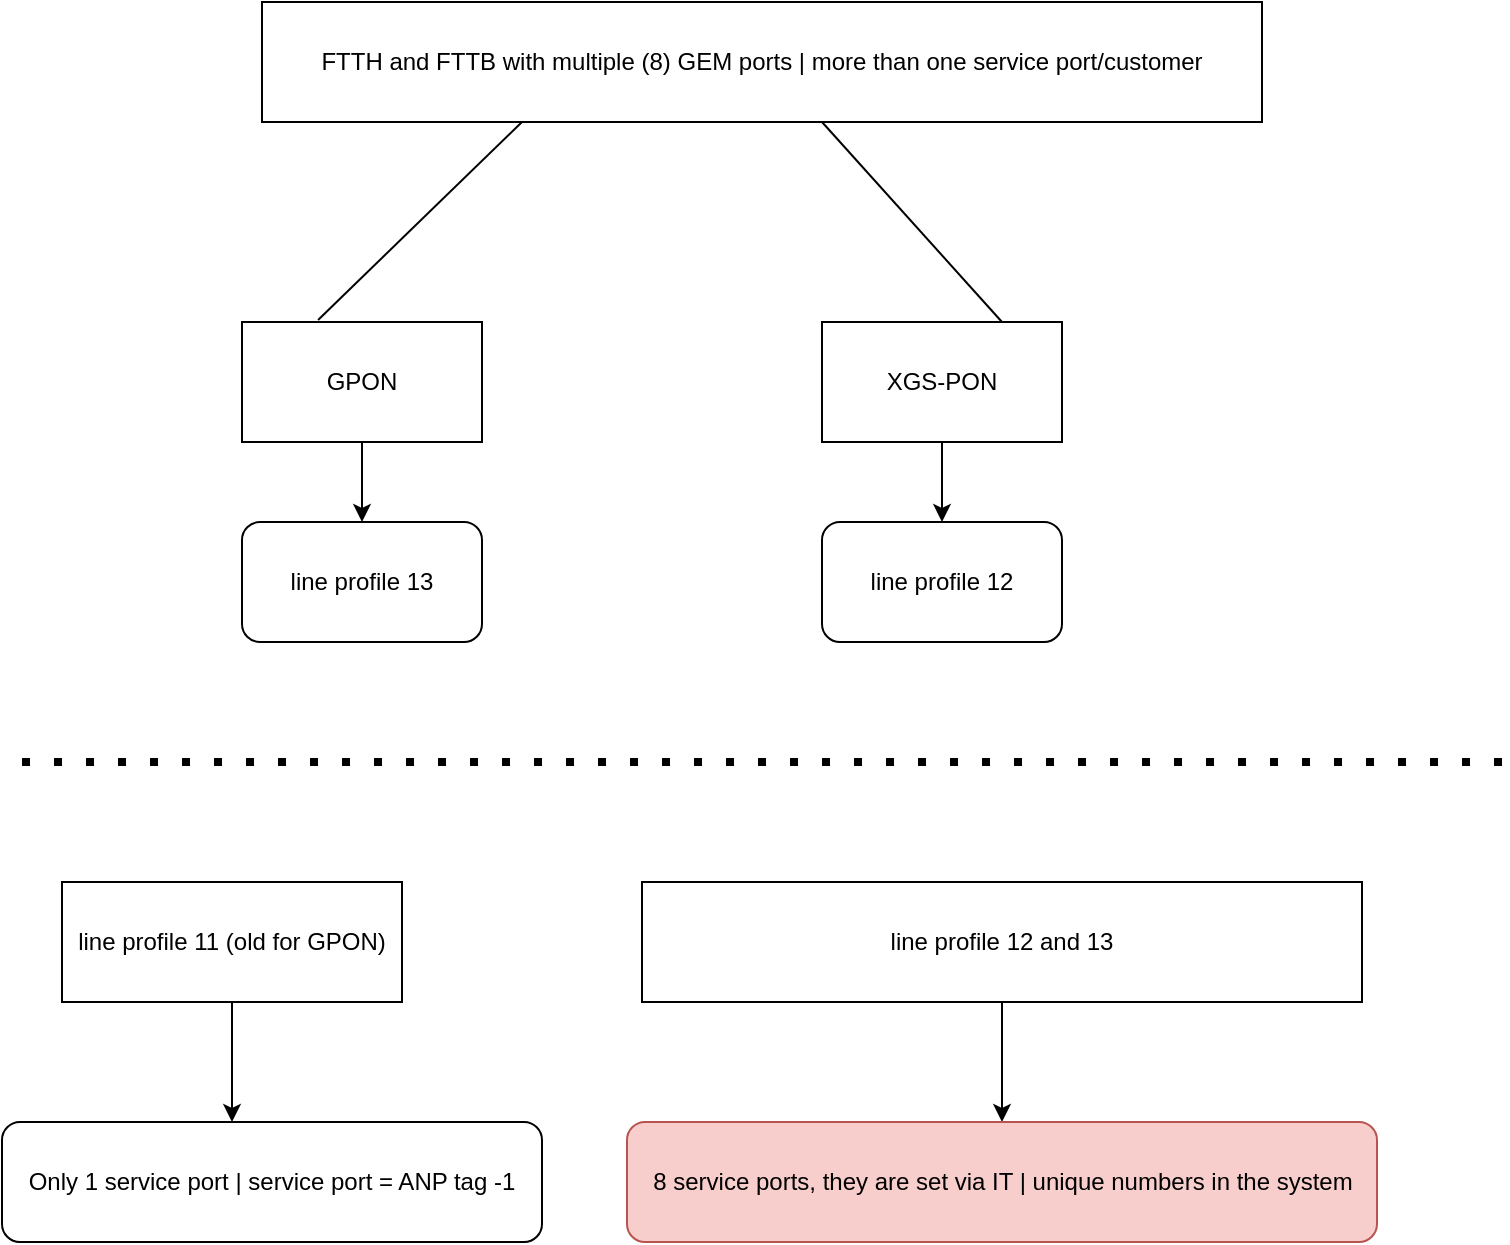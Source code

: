 <mxfile version="24.6.2" type="github">
  <diagram name="Page-1" id="3MonxlLLcVzK1O01Amrk">
    <mxGraphModel dx="2074" dy="1098" grid="1" gridSize="10" guides="1" tooltips="1" connect="1" arrows="1" fold="1" page="1" pageScale="1" pageWidth="850" pageHeight="1100" math="0" shadow="0">
      <root>
        <mxCell id="0" />
        <mxCell id="1" parent="0" />
        <mxCell id="bzgbEGntM1ouqCrIw5Lc-1" value="FTTH and FTTB with multiple (8)&amp;nbsp;GEM ports | more than one service port/customer" style="rounded=0;whiteSpace=wrap;html=1;" parent="1" vertex="1">
          <mxGeometry x="160" y="60" width="500" height="60" as="geometry" />
        </mxCell>
        <mxCell id="bzgbEGntM1ouqCrIw5Lc-12" value="" style="edgeStyle=orthogonalEdgeStyle;rounded=0;orthogonalLoop=1;jettySize=auto;html=1;" parent="1" source="bzgbEGntM1ouqCrIw5Lc-2" target="bzgbEGntM1ouqCrIw5Lc-8" edge="1">
          <mxGeometry relative="1" as="geometry" />
        </mxCell>
        <mxCell id="bzgbEGntM1ouqCrIw5Lc-2" value="GPON" style="rounded=0;whiteSpace=wrap;html=1;" parent="1" vertex="1">
          <mxGeometry x="150" y="220" width="120" height="60" as="geometry" />
        </mxCell>
        <mxCell id="bzgbEGntM1ouqCrIw5Lc-10" style="edgeStyle=orthogonalEdgeStyle;rounded=0;orthogonalLoop=1;jettySize=auto;html=1;entryX=0.5;entryY=0;entryDx=0;entryDy=0;" parent="1" source="bzgbEGntM1ouqCrIw5Lc-3" target="bzgbEGntM1ouqCrIw5Lc-7" edge="1">
          <mxGeometry relative="1" as="geometry" />
        </mxCell>
        <mxCell id="bzgbEGntM1ouqCrIw5Lc-3" value="XGS-PON" style="rounded=0;whiteSpace=wrap;html=1;" parent="1" vertex="1">
          <mxGeometry x="440" y="220" width="120" height="60" as="geometry" />
        </mxCell>
        <mxCell id="bzgbEGntM1ouqCrIw5Lc-5" value="" style="endArrow=none;html=1;rounded=0;exitX=0.317;exitY=-0.017;exitDx=0;exitDy=0;exitPerimeter=0;" parent="1" source="bzgbEGntM1ouqCrIw5Lc-2" edge="1">
          <mxGeometry width="50" height="50" relative="1" as="geometry">
            <mxPoint x="240" y="170" as="sourcePoint" />
            <mxPoint x="290" y="120" as="targetPoint" />
          </mxGeometry>
        </mxCell>
        <mxCell id="bzgbEGntM1ouqCrIw5Lc-6" value="" style="endArrow=none;html=1;rounded=0;exitX=0.75;exitY=0;exitDx=0;exitDy=0;" parent="1" source="bzgbEGntM1ouqCrIw5Lc-3" edge="1">
          <mxGeometry width="50" height="50" relative="1" as="geometry">
            <mxPoint x="490" y="170" as="sourcePoint" />
            <mxPoint x="440" y="120" as="targetPoint" />
          </mxGeometry>
        </mxCell>
        <mxCell id="bzgbEGntM1ouqCrIw5Lc-7" value="line profile 12" style="rounded=1;whiteSpace=wrap;html=1;" parent="1" vertex="1">
          <mxGeometry x="440" y="320" width="120" height="60" as="geometry" />
        </mxCell>
        <mxCell id="bzgbEGntM1ouqCrIw5Lc-8" value="line profile 13" style="rounded=1;whiteSpace=wrap;html=1;" parent="1" vertex="1">
          <mxGeometry x="150" y="320" width="120" height="60" as="geometry" />
        </mxCell>
        <mxCell id="bzgbEGntM1ouqCrIw5Lc-17" style="edgeStyle=orthogonalEdgeStyle;rounded=0;orthogonalLoop=1;jettySize=auto;html=1;" parent="1" source="bzgbEGntM1ouqCrIw5Lc-14" edge="1">
          <mxGeometry relative="1" as="geometry">
            <mxPoint x="145" y="620" as="targetPoint" />
          </mxGeometry>
        </mxCell>
        <mxCell id="bzgbEGntM1ouqCrIw5Lc-14" value="line profile 11 (old for GPON)" style="rounded=0;whiteSpace=wrap;html=1;" parent="1" vertex="1">
          <mxGeometry x="60" y="500" width="170" height="60" as="geometry" />
        </mxCell>
        <mxCell id="IIY8fVF-V4Cz50nzMgpz-3" value="" style="edgeStyle=orthogonalEdgeStyle;rounded=0;orthogonalLoop=1;jettySize=auto;html=1;" edge="1" parent="1" source="bzgbEGntM1ouqCrIw5Lc-15" target="bzgbEGntM1ouqCrIw5Lc-18">
          <mxGeometry relative="1" as="geometry" />
        </mxCell>
        <mxCell id="bzgbEGntM1ouqCrIw5Lc-15" value="line profile 12 and 13" style="rounded=0;whiteSpace=wrap;html=1;" parent="1" vertex="1">
          <mxGeometry x="350" y="500" width="360" height="60" as="geometry" />
        </mxCell>
        <mxCell id="bzgbEGntM1ouqCrIw5Lc-16" value="Only 1 service port | service port = ANP tag -1" style="rounded=1;whiteSpace=wrap;html=1;" parent="1" vertex="1">
          <mxGeometry x="30" y="620" width="270" height="60" as="geometry" />
        </mxCell>
        <mxCell id="bzgbEGntM1ouqCrIw5Lc-18" value="8 service ports, they are set via IT | unique numbers in the system" style="rounded=1;whiteSpace=wrap;html=1;fillColor=#f8cecc;strokeColor=#b85450;" parent="1" vertex="1">
          <mxGeometry x="342.5" y="620" width="375" height="60" as="geometry" />
        </mxCell>
        <mxCell id="bzgbEGntM1ouqCrIw5Lc-19" value="" style="endArrow=none;dashed=1;html=1;dashPattern=1 3;strokeWidth=4;rounded=0;" parent="1" edge="1">
          <mxGeometry width="50" height="50" relative="1" as="geometry">
            <mxPoint x="40" y="440" as="sourcePoint" />
            <mxPoint x="780" y="440" as="targetPoint" />
          </mxGeometry>
        </mxCell>
      </root>
    </mxGraphModel>
  </diagram>
</mxfile>
